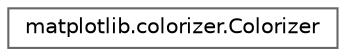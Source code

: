 digraph "Graphical Class Hierarchy"
{
 // LATEX_PDF_SIZE
  bgcolor="transparent";
  edge [fontname=Helvetica,fontsize=10,labelfontname=Helvetica,labelfontsize=10];
  node [fontname=Helvetica,fontsize=10,shape=box,height=0.2,width=0.4];
  rankdir="LR";
  Node0 [id="Node000000",label="matplotlib.colorizer.Colorizer",height=0.2,width=0.4,color="grey40", fillcolor="white", style="filled",URL="$d4/d98/classmatplotlib_1_1colorizer_1_1Colorizer.html",tooltip=" "];
}
